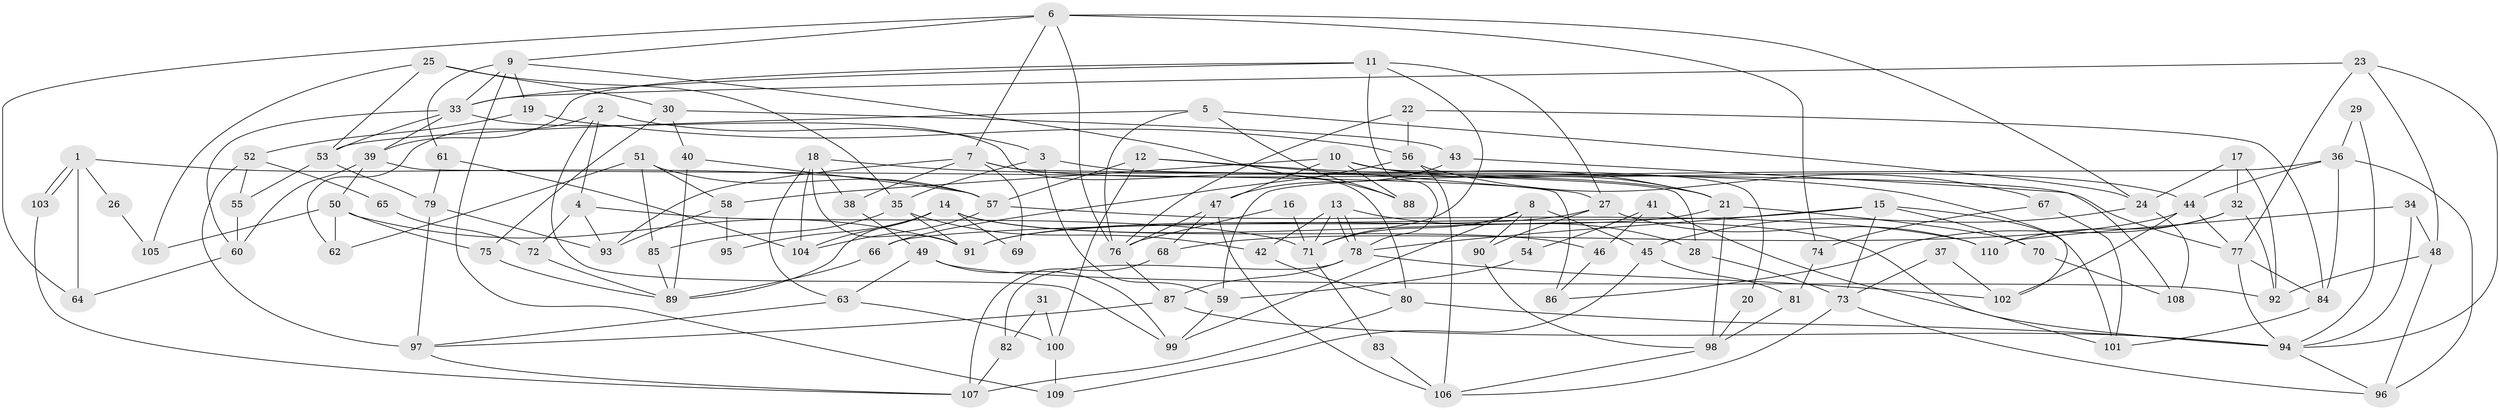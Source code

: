 // coarse degree distribution, {5: 0.2545454545454545, 4: 0.21818181818181817, 7: 0.03636363636363636, 10: 0.03636363636363636, 3: 0.14545454545454545, 6: 0.16363636363636364, 9: 0.03636363636363636, 8: 0.10909090909090909}
// Generated by graph-tools (version 1.1) at 2025/37/03/04/25 23:37:12]
// undirected, 110 vertices, 220 edges
graph export_dot {
  node [color=gray90,style=filled];
  1;
  2;
  3;
  4;
  5;
  6;
  7;
  8;
  9;
  10;
  11;
  12;
  13;
  14;
  15;
  16;
  17;
  18;
  19;
  20;
  21;
  22;
  23;
  24;
  25;
  26;
  27;
  28;
  29;
  30;
  31;
  32;
  33;
  34;
  35;
  36;
  37;
  38;
  39;
  40;
  41;
  42;
  43;
  44;
  45;
  46;
  47;
  48;
  49;
  50;
  51;
  52;
  53;
  54;
  55;
  56;
  57;
  58;
  59;
  60;
  61;
  62;
  63;
  64;
  65;
  66;
  67;
  68;
  69;
  70;
  71;
  72;
  73;
  74;
  75;
  76;
  77;
  78;
  79;
  80;
  81;
  82;
  83;
  84;
  85;
  86;
  87;
  88;
  89;
  90;
  91;
  92;
  93;
  94;
  95;
  96;
  97;
  98;
  99;
  100;
  101;
  102;
  103;
  104;
  105;
  106;
  107;
  108;
  109;
  110;
  1 -- 103;
  1 -- 103;
  1 -- 57;
  1 -- 26;
  1 -- 64;
  2 -- 62;
  2 -- 3;
  2 -- 4;
  2 -- 99;
  3 -- 59;
  3 -- 77;
  3 -- 35;
  4 -- 71;
  4 -- 72;
  4 -- 93;
  5 -- 24;
  5 -- 53;
  5 -- 76;
  5 -- 88;
  6 -- 76;
  6 -- 7;
  6 -- 9;
  6 -- 24;
  6 -- 64;
  6 -- 74;
  7 -- 93;
  7 -- 38;
  7 -- 21;
  7 -- 28;
  7 -- 69;
  8 -- 71;
  8 -- 45;
  8 -- 54;
  8 -- 90;
  8 -- 99;
  9 -- 33;
  9 -- 19;
  9 -- 61;
  9 -- 88;
  9 -- 109;
  10 -- 47;
  10 -- 88;
  10 -- 20;
  10 -- 21;
  10 -- 44;
  10 -- 58;
  11 -- 39;
  11 -- 78;
  11 -- 27;
  11 -- 33;
  11 -- 71;
  12 -- 21;
  12 -- 57;
  12 -- 27;
  12 -- 100;
  13 -- 42;
  13 -- 78;
  13 -- 78;
  13 -- 28;
  13 -- 71;
  14 -- 89;
  14 -- 104;
  14 -- 46;
  14 -- 69;
  14 -- 94;
  14 -- 95;
  15 -- 73;
  15 -- 78;
  15 -- 66;
  15 -- 70;
  15 -- 101;
  16 -- 71;
  16 -- 76;
  17 -- 24;
  17 -- 92;
  17 -- 32;
  18 -- 63;
  18 -- 91;
  18 -- 38;
  18 -- 102;
  18 -- 104;
  19 -- 52;
  19 -- 56;
  20 -- 98;
  21 -- 70;
  21 -- 91;
  21 -- 98;
  22 -- 84;
  22 -- 56;
  22 -- 76;
  23 -- 94;
  23 -- 77;
  23 -- 33;
  23 -- 48;
  24 -- 108;
  24 -- 45;
  25 -- 35;
  25 -- 53;
  25 -- 30;
  25 -- 105;
  26 -- 105;
  27 -- 90;
  27 -- 91;
  27 -- 110;
  28 -- 73;
  29 -- 36;
  29 -- 94;
  30 -- 75;
  30 -- 40;
  30 -- 43;
  31 -- 100;
  31 -- 82;
  32 -- 86;
  32 -- 92;
  32 -- 110;
  33 -- 39;
  33 -- 53;
  33 -- 60;
  33 -- 80;
  34 -- 94;
  34 -- 110;
  34 -- 48;
  35 -- 91;
  35 -- 42;
  35 -- 85;
  36 -- 96;
  36 -- 44;
  36 -- 59;
  36 -- 84;
  37 -- 73;
  37 -- 102;
  38 -- 49;
  39 -- 60;
  39 -- 50;
  39 -- 86;
  40 -- 57;
  40 -- 89;
  41 -- 54;
  41 -- 101;
  41 -- 46;
  42 -- 80;
  43 -- 47;
  43 -- 108;
  44 -- 77;
  44 -- 68;
  44 -- 102;
  45 -- 109;
  45 -- 81;
  46 -- 86;
  47 -- 106;
  47 -- 76;
  47 -- 68;
  48 -- 92;
  48 -- 96;
  49 -- 92;
  49 -- 99;
  49 -- 63;
  50 -- 91;
  50 -- 62;
  50 -- 75;
  50 -- 105;
  51 -- 58;
  51 -- 85;
  51 -- 57;
  51 -- 62;
  52 -- 97;
  52 -- 55;
  52 -- 65;
  53 -- 79;
  53 -- 55;
  54 -- 59;
  55 -- 60;
  56 -- 106;
  56 -- 66;
  56 -- 67;
  57 -- 110;
  57 -- 104;
  58 -- 93;
  58 -- 95;
  59 -- 99;
  60 -- 64;
  61 -- 104;
  61 -- 79;
  63 -- 97;
  63 -- 100;
  65 -- 72;
  66 -- 89;
  67 -- 74;
  67 -- 101;
  68 -- 107;
  70 -- 108;
  71 -- 83;
  72 -- 89;
  73 -- 96;
  73 -- 106;
  74 -- 81;
  75 -- 89;
  76 -- 87;
  77 -- 94;
  77 -- 84;
  78 -- 102;
  78 -- 82;
  78 -- 87;
  79 -- 97;
  79 -- 93;
  80 -- 94;
  80 -- 107;
  81 -- 98;
  82 -- 107;
  83 -- 106;
  84 -- 101;
  85 -- 89;
  87 -- 94;
  87 -- 97;
  90 -- 98;
  94 -- 96;
  97 -- 107;
  98 -- 106;
  100 -- 109;
  103 -- 107;
}
